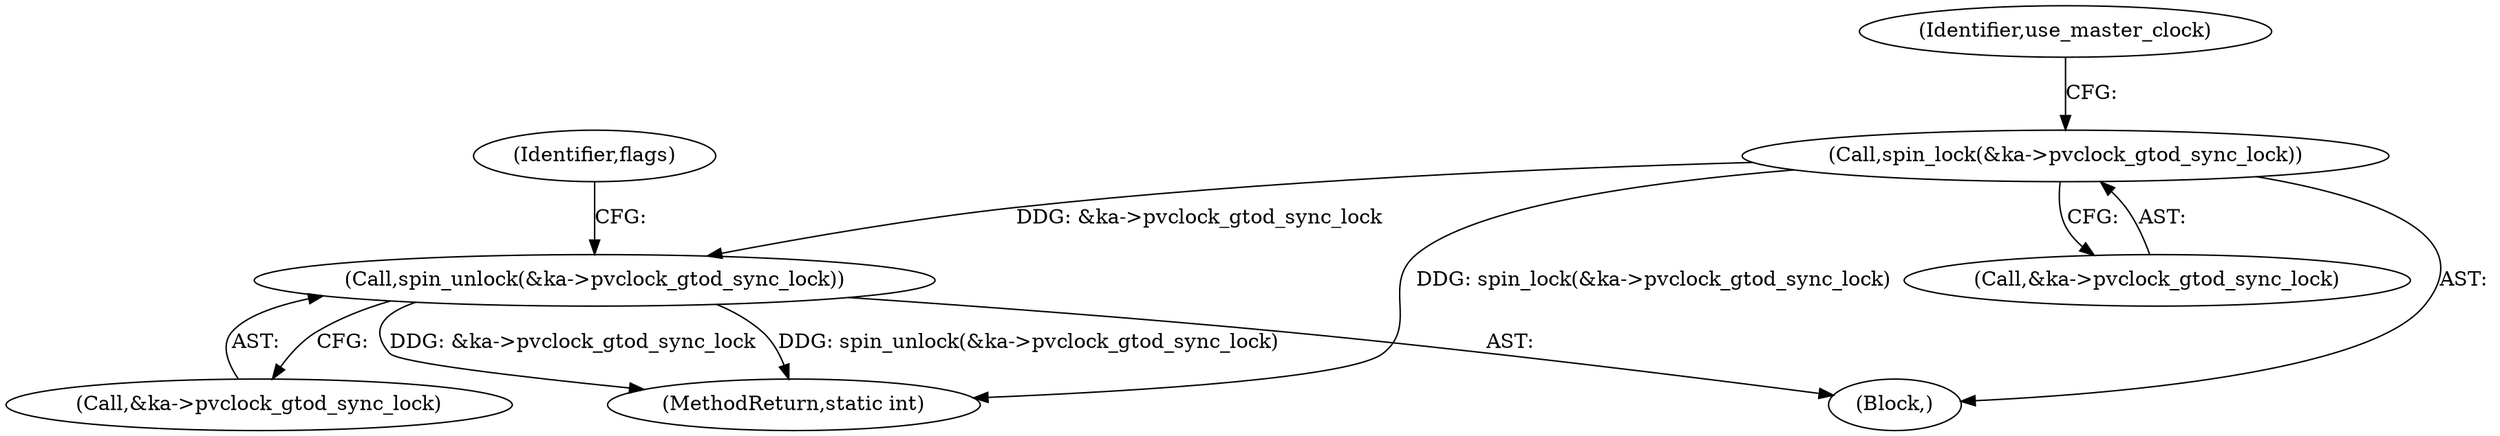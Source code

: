 digraph "0_linux_0b79459b482e85cb7426aa7da683a9f2c97aeae1_0@pointer" {
"1000143" [label="(Call,spin_lock(&ka->pvclock_gtod_sync_lock))"];
"1000166" [label="(Call,spin_unlock(&ka->pvclock_gtod_sync_lock))"];
"1000424" [label="(MethodReturn,static int)"];
"1000149" [label="(Identifier,use_master_clock)"];
"1000166" [label="(Call,spin_unlock(&ka->pvclock_gtod_sync_lock))"];
"1000143" [label="(Call,spin_lock(&ka->pvclock_gtod_sync_lock))"];
"1000111" [label="(Block,)"];
"1000172" [label="(Identifier,flags)"];
"1000167" [label="(Call,&ka->pvclock_gtod_sync_lock)"];
"1000144" [label="(Call,&ka->pvclock_gtod_sync_lock)"];
"1000143" -> "1000111"  [label="AST: "];
"1000143" -> "1000144"  [label="CFG: "];
"1000144" -> "1000143"  [label="AST: "];
"1000149" -> "1000143"  [label="CFG: "];
"1000143" -> "1000424"  [label="DDG: spin_lock(&ka->pvclock_gtod_sync_lock)"];
"1000143" -> "1000166"  [label="DDG: &ka->pvclock_gtod_sync_lock"];
"1000166" -> "1000111"  [label="AST: "];
"1000166" -> "1000167"  [label="CFG: "];
"1000167" -> "1000166"  [label="AST: "];
"1000172" -> "1000166"  [label="CFG: "];
"1000166" -> "1000424"  [label="DDG: spin_unlock(&ka->pvclock_gtod_sync_lock)"];
"1000166" -> "1000424"  [label="DDG: &ka->pvclock_gtod_sync_lock"];
}
